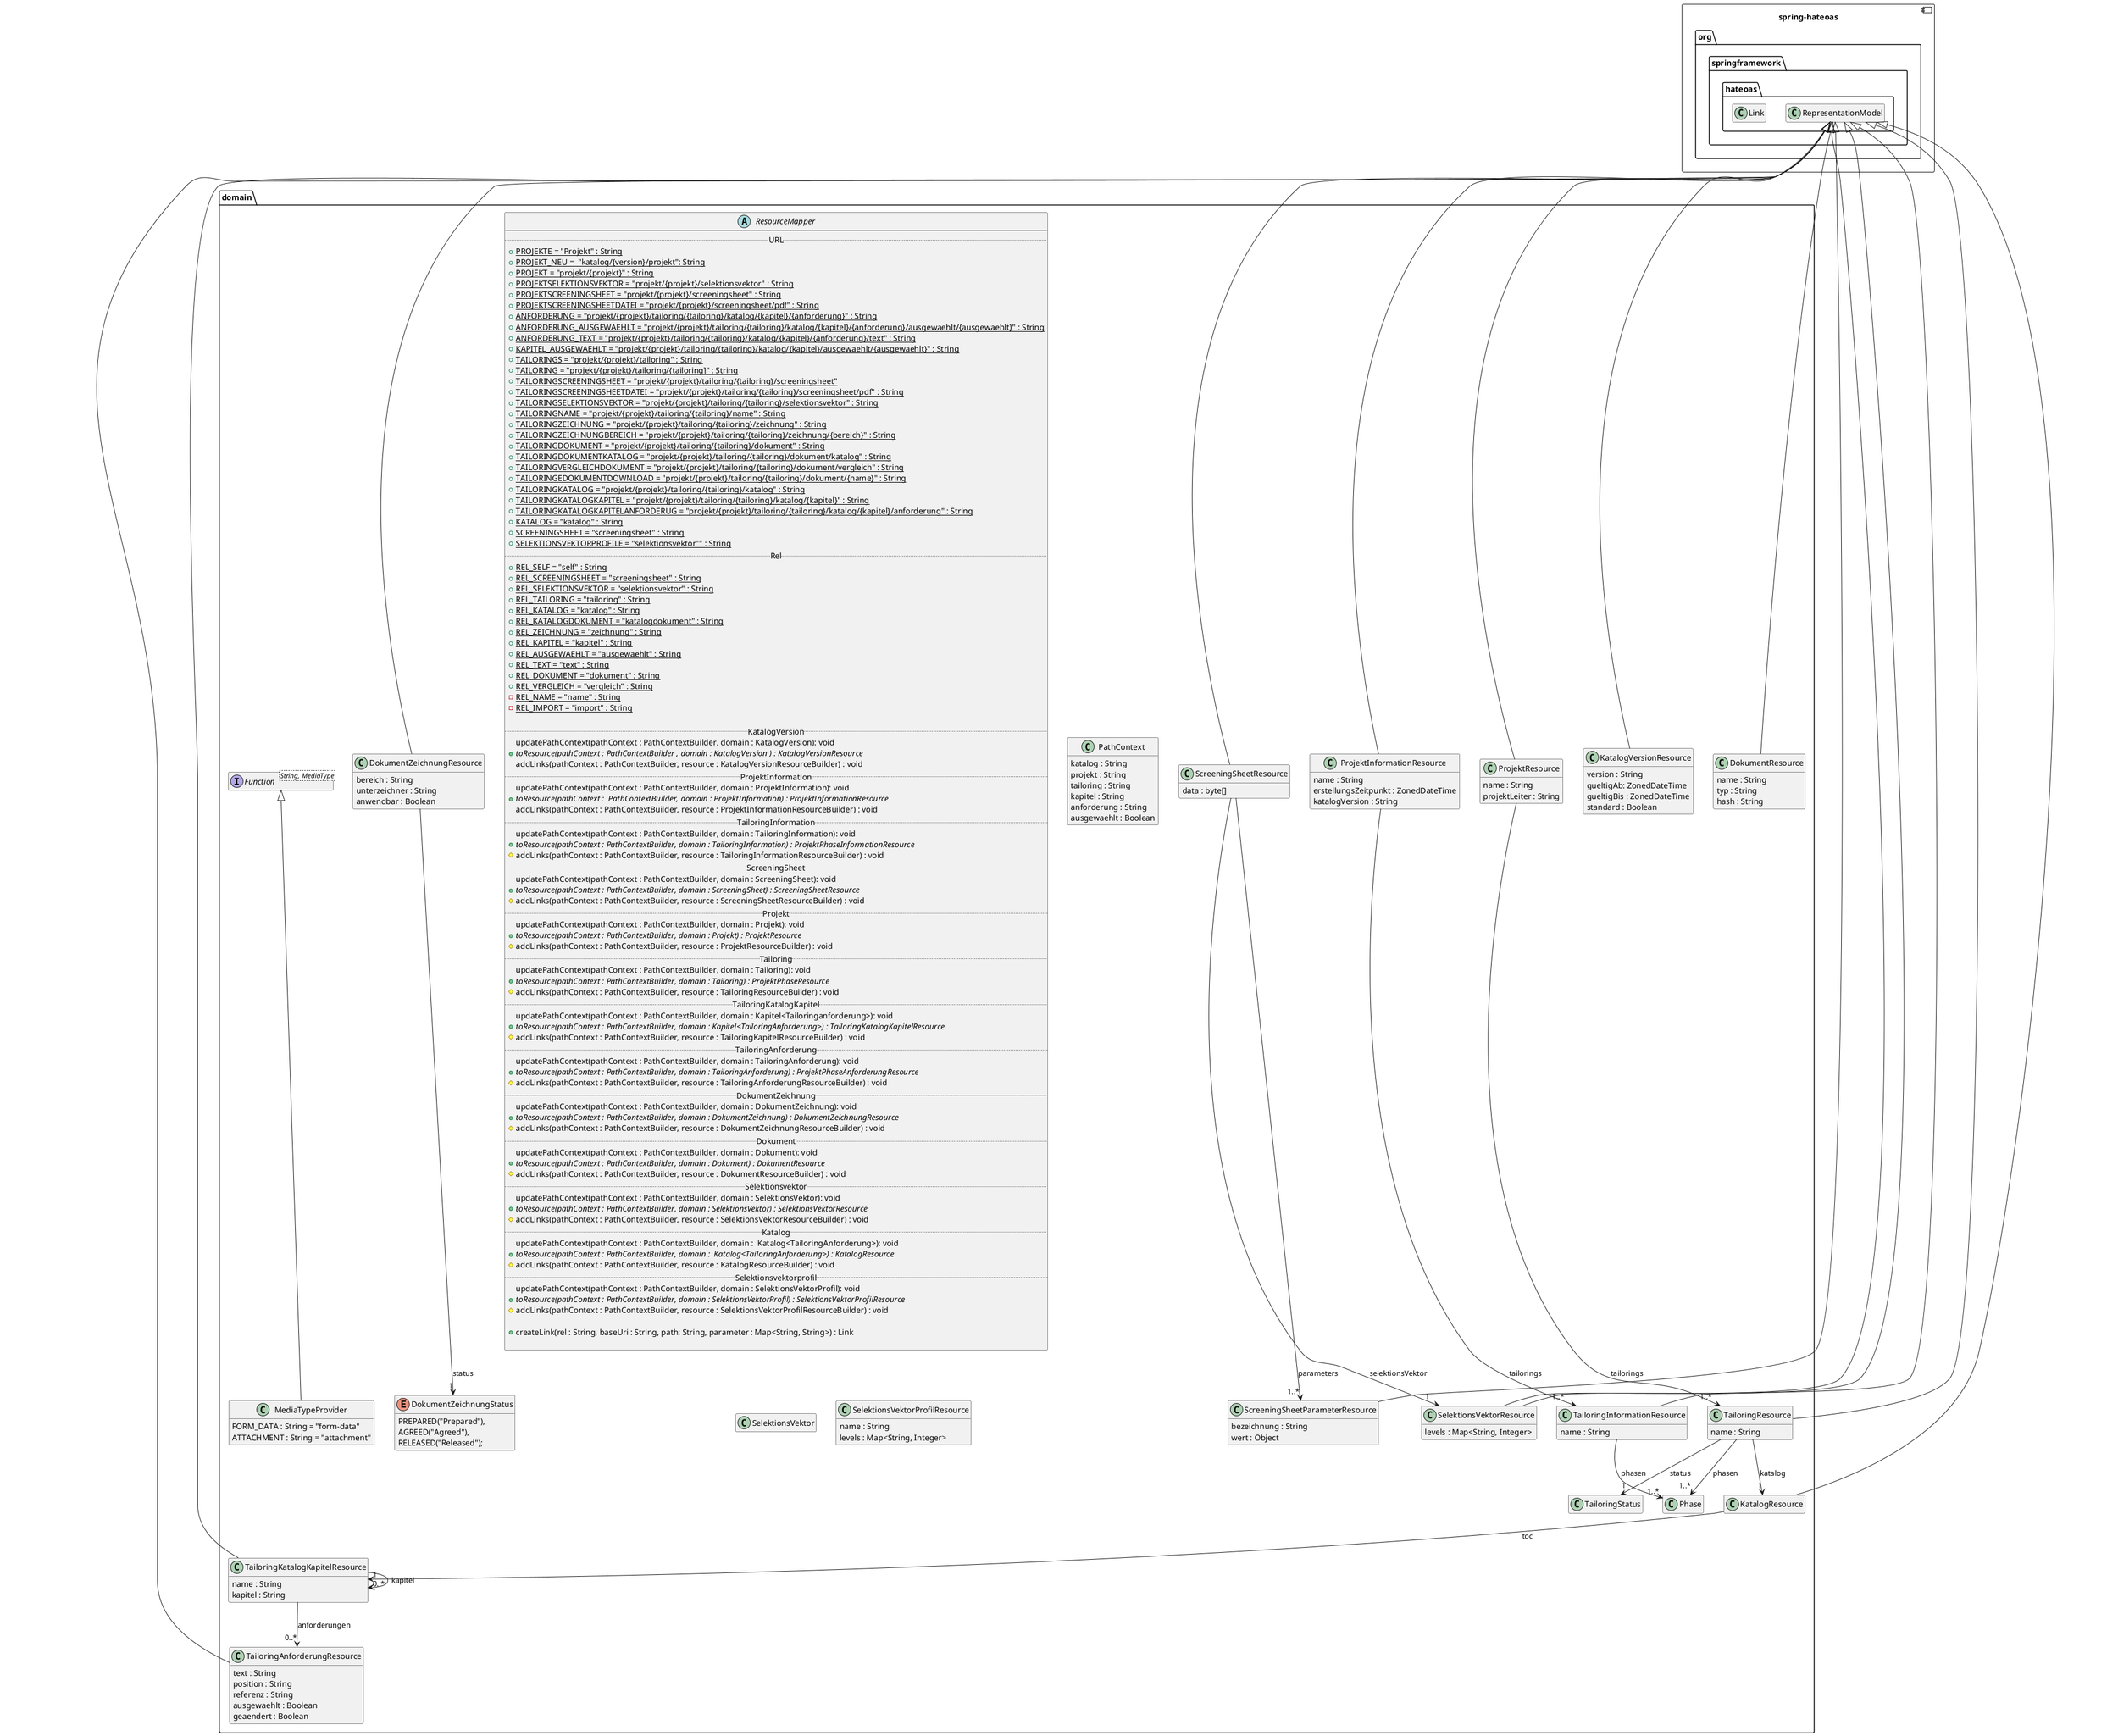 @startuml Ebene3.png
skinparam componentStyle uml2
'skinparam linetype ortho

component [spring-hateoas] {
    package org.springframework.hateoas {
        class RepresentationModel
        class Link
    }
}


package domain {

    abstract class ResourceMapper {
        ..URL..
        +{static} PROJEKTE = "Projekt" : String
        +{static} PROJEKT_NEU =  "katalog/{version}/projekt": String
        +{static} PROJEKT = "projekt/{projekt}" : String
        +{static} PROJEKTSELEKTIONSVEKTOR = "projekt/{projekt}/selektionsvektor" : String
        +{static} PROJEKTSCREENINGSHEET = "projekt/{projekt}/screeningsheet" : String
        +{static} PROJEKTSCREENINGSHEETDATEI = "projekt/{projekt}/screeningsheet/pdf" : String
        +{static} ANFORDERUNG = "projekt/{projekt}/tailoring/{tailoring}/katalog/{kapitel}/{anforderung}" : String
        +{static} ANFORDERUNG_AUSGEWAEHLT = "projekt/{projekt}/tailoring/{tailoring}/katalog/{kapitel}/{anforderung}/ausgewaehlt/{ausgewaehlt}" : String
        +{static} ANFORDERUNG_TEXT = "projekt/{projekt}/tailoring/{tailoring}/katalog/{kapitel}/{anforderung}/text" : String
        +{static} KAPITEL_AUSGEWAEHLT = "projekt/{projekt}/tailoring/{tailoring}/katalog/{kapitel}/ausgewaehlt/{ausgewaehlt}" : String
        +{static} TAILORINGS = "projekt/{projekt}/tailoring" : String
        +{static} TAILORING = "projekt/{projekt}/tailoring/{tailoring]" : String
        +{static} TAILORINGSCREENINGSHEET = "projekt/{projekt}/tailoring/{tailoring}/screeningsheet"
        +{static} TAILORINGSCREENINGSHEETDATEI = "projekt/{projekt}/tailoring/{tailoring}/screeningsheet/pdf" : String
        +{static} TAILORINGSELEKTIONSVEKTOR = "projekt/{projekt}/tailoring/{tailoring}/selektionsvektor" : String
        +{static} TAILORINGNAME = "projekt/{projekt}/tailoring/{tailoring}/name" : String
        +{static} TAILORINGZEICHNUNG = "projekt/{projekt}/tailoring/{tailoring}/zeichnung" : String
        +{static} TAILORINGZEICHNUNGBEREICH = "projekt/{projekt}/tailoring/{tailoring}/zeichnung/{bereich}" : String
        +{static} TAILORINGDOKUMENT = "projekt/{projekt}/tailoring/{tailoring}/dokument" : String
        +{static} TAILORINGDOKUMENTKATALOG = "projekt/{projekt}/tailoring/{tailoring}/dokument/katalog" : String
        +{static} TAILORINGVERGLEICHDOKUMENT = "projekt/{projekt}/tailoring/{tailoring}/dokument/vergleich" : String
        +{static} TAILORINGEDOKUMENTDOWNLOAD = "projekt/{projekt}/tailoring/{tailoring}/dokument/{name}" : String
        +{static} TAILORINGKATALOG = "projekt/{projekt}/tailoring/{tailoring}/katalog" : String
        +{static} TAILORINGKATALOGKAPITEL = "projekt/{projekt}/tailoring/{tailoring}/katalog/{kapitel}" : String
        +{static} TAILORINGKATALOGKAPITELANFORDERUG = "projekt/{projekt}/tailoring/{tailoring}/katalog/{kapitel}/anforderung" : String
        +{static} KATALOG = "katalog" : String
        +{static} SCREENINGSHEET = "screeningsheet" : String
        +{static} SELEKTIONSVEKTORPROFILE = "selektionsvektor"" : String
        ..Rel..
        +{static} REL_SELF = "self" : String
        +{static} REL_SCREENINGSHEET = "screeningsheet" : String
        +{static} REL_SELEKTIONSVEKTOR = "selektionsvektor" : String
        +{static} REL_TAILORING = "tailoring" : String
        +{static} REL_KATALOG = "katalog" : String
        +{static} REL_KATALOGDOKUMENT = "katalogdokument" : String
        +{static} REL_ZEICHNUNG = "zeichnung" : String
        +{static} REL_KAPITEL = "kapitel" : String
        +{static} REL_AUSGEWAEHLT = "ausgewaehlt" : String
        +{static} REL_TEXT = "text" : String
        +{static} REL_DOKUMENT = "dokument" : String
        +{static} REL_VERGLEICH = "vergleich" : String
        -{static} REL_NAME = "name" : String
        -{static} REL_IMPORT = "import" : String
        
        .. KatalogVersion ..
        updatePathContext(pathContext : PathContextBuilder, domain : KatalogVersion): void
        +{abstract} toResource(pathContext : PathContextBuilder , domain : KatalogVersion ) : KatalogVersionResource
        addLinks(pathContext : PathContextBuilder, resource : KatalogVersionResourceBuilder) : void
        .. ProjektInformation ..
        updatePathContext(pathContext : PathContextBuilder, domain : ProjektInformation): void
        +{abstract} toResource(pathContext :  PathContextBuilder, domain : ProjektInformation) : ProjektInformationResource
         addLinks(pathContext : PathContextBuilder, resource : ProjektInformationResourceBuilder) : void
        .. TailoringInformation ..
        updatePathContext(pathContext : PathContextBuilder, domain : TailoringInformation): void
        +{abstract} toResource(pathContext : PathContextBuilder, domain : TailoringInformation) : ProjektPhaseInformationResource
        #addLinks(pathContext : PathContextBuilder, resource : TailoringInformationResourceBuilder) : void
        .. ScreeningSheet ..
        updatePathContext(pathContext : PathContextBuilder, domain : ScreeningSheet): void
        +{abstract}  toResource(pathContext : PathContextBuilder, domain : ScreeningSheet) : ScreeningSheetResource
        #addLinks(pathContext : PathContextBuilder, resource : ScreeningSheetResourceBuilder) : void
        .. Projekt ..
        updatePathContext(pathContext : PathContextBuilder, domain : Projekt): void
        +{abstract}  toResource(pathContext : PathContextBuilder, domain : Projekt) : ProjektResource
        #addLinks(pathContext : PathContextBuilder, resource : ProjektResourceBuilder) : void
        .. Tailoring ..
        updatePathContext(pathContext : PathContextBuilder, domain : Tailoring): void
        +{abstract}  toResource(pathContext : PathContextBuilder, domain : Tailoring) : ProjektPhaseResource
        #addLinks(pathContext : PathContextBuilder, resource : TailoringResourceBuilder) : void
        .. TailoringKatalogKapitel ..
        updatePathContext(pathContext : PathContextBuilder, domain : Kapitel<Tailoringanforderung>): void
        +{abstract}  toResource(pathContext : PathContextBuilder, domain : Kapitel<TailoringAnforderung>) : TailoringKatalogKapitelResource
        #addLinks(pathContext : PathContextBuilder, resource : TailoringKapitelResourceBuilder) : void
        ..TailoringAnforderung ..
        updatePathContext(pathContext : PathContextBuilder, domain : TailoringAnforderung): void
        +{abstract}  toResource(pathContext : PathContextBuilder, domain : TailoringAnforderung) : ProjektPhaseAnforderungResource
        #addLinks(pathContext : PathContextBuilder, resource : TailoringAnforderungResourceBuilder) : void
        .. DokumentZeichnung ..
        updatePathContext(pathContext : PathContextBuilder, domain : DokumentZeichnung): void
        +{abstract}  toResource(pathContext : PathContextBuilder, domain : DokumentZeichnung) : DokumentZeichnungResource
        #addLinks(pathContext : PathContextBuilder, resource : DokumentZeichnungResourceBuilder) : void
        .. Dokument ..
        updatePathContext(pathContext : PathContextBuilder, domain : Dokument): void
        +{abstract}  toResource(pathContext : PathContextBuilder, domain : Dokument) : DokumentResource
        #addLinks(pathContext : PathContextBuilder, resource : DokumentResourceBuilder) : void
        .. Selektionsvektor ..
        updatePathContext(pathContext : PathContextBuilder, domain : SelektionsVektor): void
        +{abstract}  toResource(pathContext : PathContextBuilder, domain : SelektionsVektor) : SelektionsVektorResource
        #addLinks(pathContext : PathContextBuilder, resource : SelektionsVektorResourceBuilder) : void
        .. Katalog ..
        updatePathContext(pathContext : PathContextBuilder, domain :  Katalog<TailoringAnforderung>): void
        +{abstract}  toResource(pathContext : PathContextBuilder, domain :  Katalog<TailoringAnforderung>) : KatalogResource
        #addLinks(pathContext : PathContextBuilder, resource : KatalogResourceBuilder) : void
        .. Selektionsvektorprofil ..
        updatePathContext(pathContext : PathContextBuilder, domain : SelektionsVektorProfil): void
        +{abstract}  toResource(pathContext : PathContextBuilder, domain : SelektionsVektorProfil) : SelektionsVektorProfilResource
        #addLinks(pathContext : PathContextBuilder, resource : SelektionsVektorProfilResourceBuilder) : void

        +createLink(rel : String, baseUri : String, path: String, parameter : Map<String, String>) : Link

    }

    class DokumentResource {
        name : String
        typ : String
        hash : String
    }
    RepresentationModel <|-- DokumentResource

    enum DokumentZeichnungStatus {
        PREPARED("Prepared"),
        AGREED("Agreed"),
        RELEASED("Released");
    }

    class DokumentZeichnungResource {
        bereich : String
        unterzeichner : String
        anwendbar : Boolean
    }
    DokumentZeichnungResource --> "1" DokumentZeichnungStatus : status
    RepresentationModel <|-- DokumentZeichnungResource


    class PathContext {
        katalog : String
        projekt : String
        tailoring : String
        kapitel : String
        anforderung : String
        ausgewaehlt : Boolean
    }

    class SelektionsVektor {
    }


    class TailoringInformationResource {
        name : String
    }
    RepresentationModel <|-- TailoringInformationResource
    TailoringInformationResource --> "1..*" Phase : phasen

    class ProjektInformationResource {
        name : String
        erstellungsZeitpunkt : ZonedDateTime
        katalogVersion : String
    }
    RepresentationModel <|-- ProjektInformationResource
    ProjektInformationResource --> "1..*" TailoringInformationResource : tailorings

    class ProjektResource {
        name : String
        projektLeiter : String
    }
    RepresentationModel <|-- ProjektResource
    ProjektResource --> "1..*" TailoringResource : tailorings


    class TailoringAnforderungResource {
        text : String
        position : String
        referenz : String
        ausgewaehlt : Boolean
        geaendert : Boolean
    }
    RepresentationModel <|-- TailoringAnforderungResource

    class TailoringKatalogKapitelResource {
        name : String
        kapitel : String
    }
    RepresentationModel <|-- TailoringKatalogKapitelResource
    TailoringKatalogKapitelResource --> "0..*" TailoringKatalogKapitelResource : kapitel
    TailoringKatalogKapitelResource --> "0..*" TailoringAnforderungResource : anforderungen
    class KatalogResource {
    }
    RepresentationModel <|-- KatalogResource
    KatalogResource --> "1" TailoringKatalogKapitelResource : toc

    class TailoringResource {
        name : String
    }
    RepresentationModel <|-- TailoringResource
    TailoringResource --> "1" TailoringStatus : status
    TailoringResource --> "1..*" Phase : phasen
    TailoringResource --> "1" KatalogResource : katalog

    class ScreeningSheetParameterResource {
        bezeichnung : String
        wert : Object
    }
    RepresentationModel <|-- ScreeningSheetParameterResource

    class ScreeningSheetResource {
        data : byte[]
    }
    RepresentationModel <|-- ScreeningSheetResource
    ScreeningSheetResource --> "1..*" ScreeningSheetParameterResource : parameters
    ScreeningSheetResource --> "1" SelektionsVektorResource : selektionsVektor


    class SelektionsVektorResource {
        levels : Map<String, Integer>
    }
    RepresentationModel <|-- SelektionsVektorResource

    class SelektionsVektorProfilResource {
        name : String
        levels : Map<String, Integer>
    }
    RepresentationModel <|-- SelektionsVektorResource


    class KatalogVersionResource {
        version : String
        gueltigAb: ZonedDateTime
        gueltigBis : ZonedDateTime
        standard : Boolean
    }
    RepresentationModel <|-- KatalogVersionResource

    interface "Function<String, MediaType>" as mediaTypeFunction {
    }
    class MediaTypeProvider {
        FORM_DATA : String = "form-data"
        ATTACHMENT : String = "attachment"
    }
    mediaTypeFunction <|-- MediaTypeProvider

}
hide empty members
@enduml